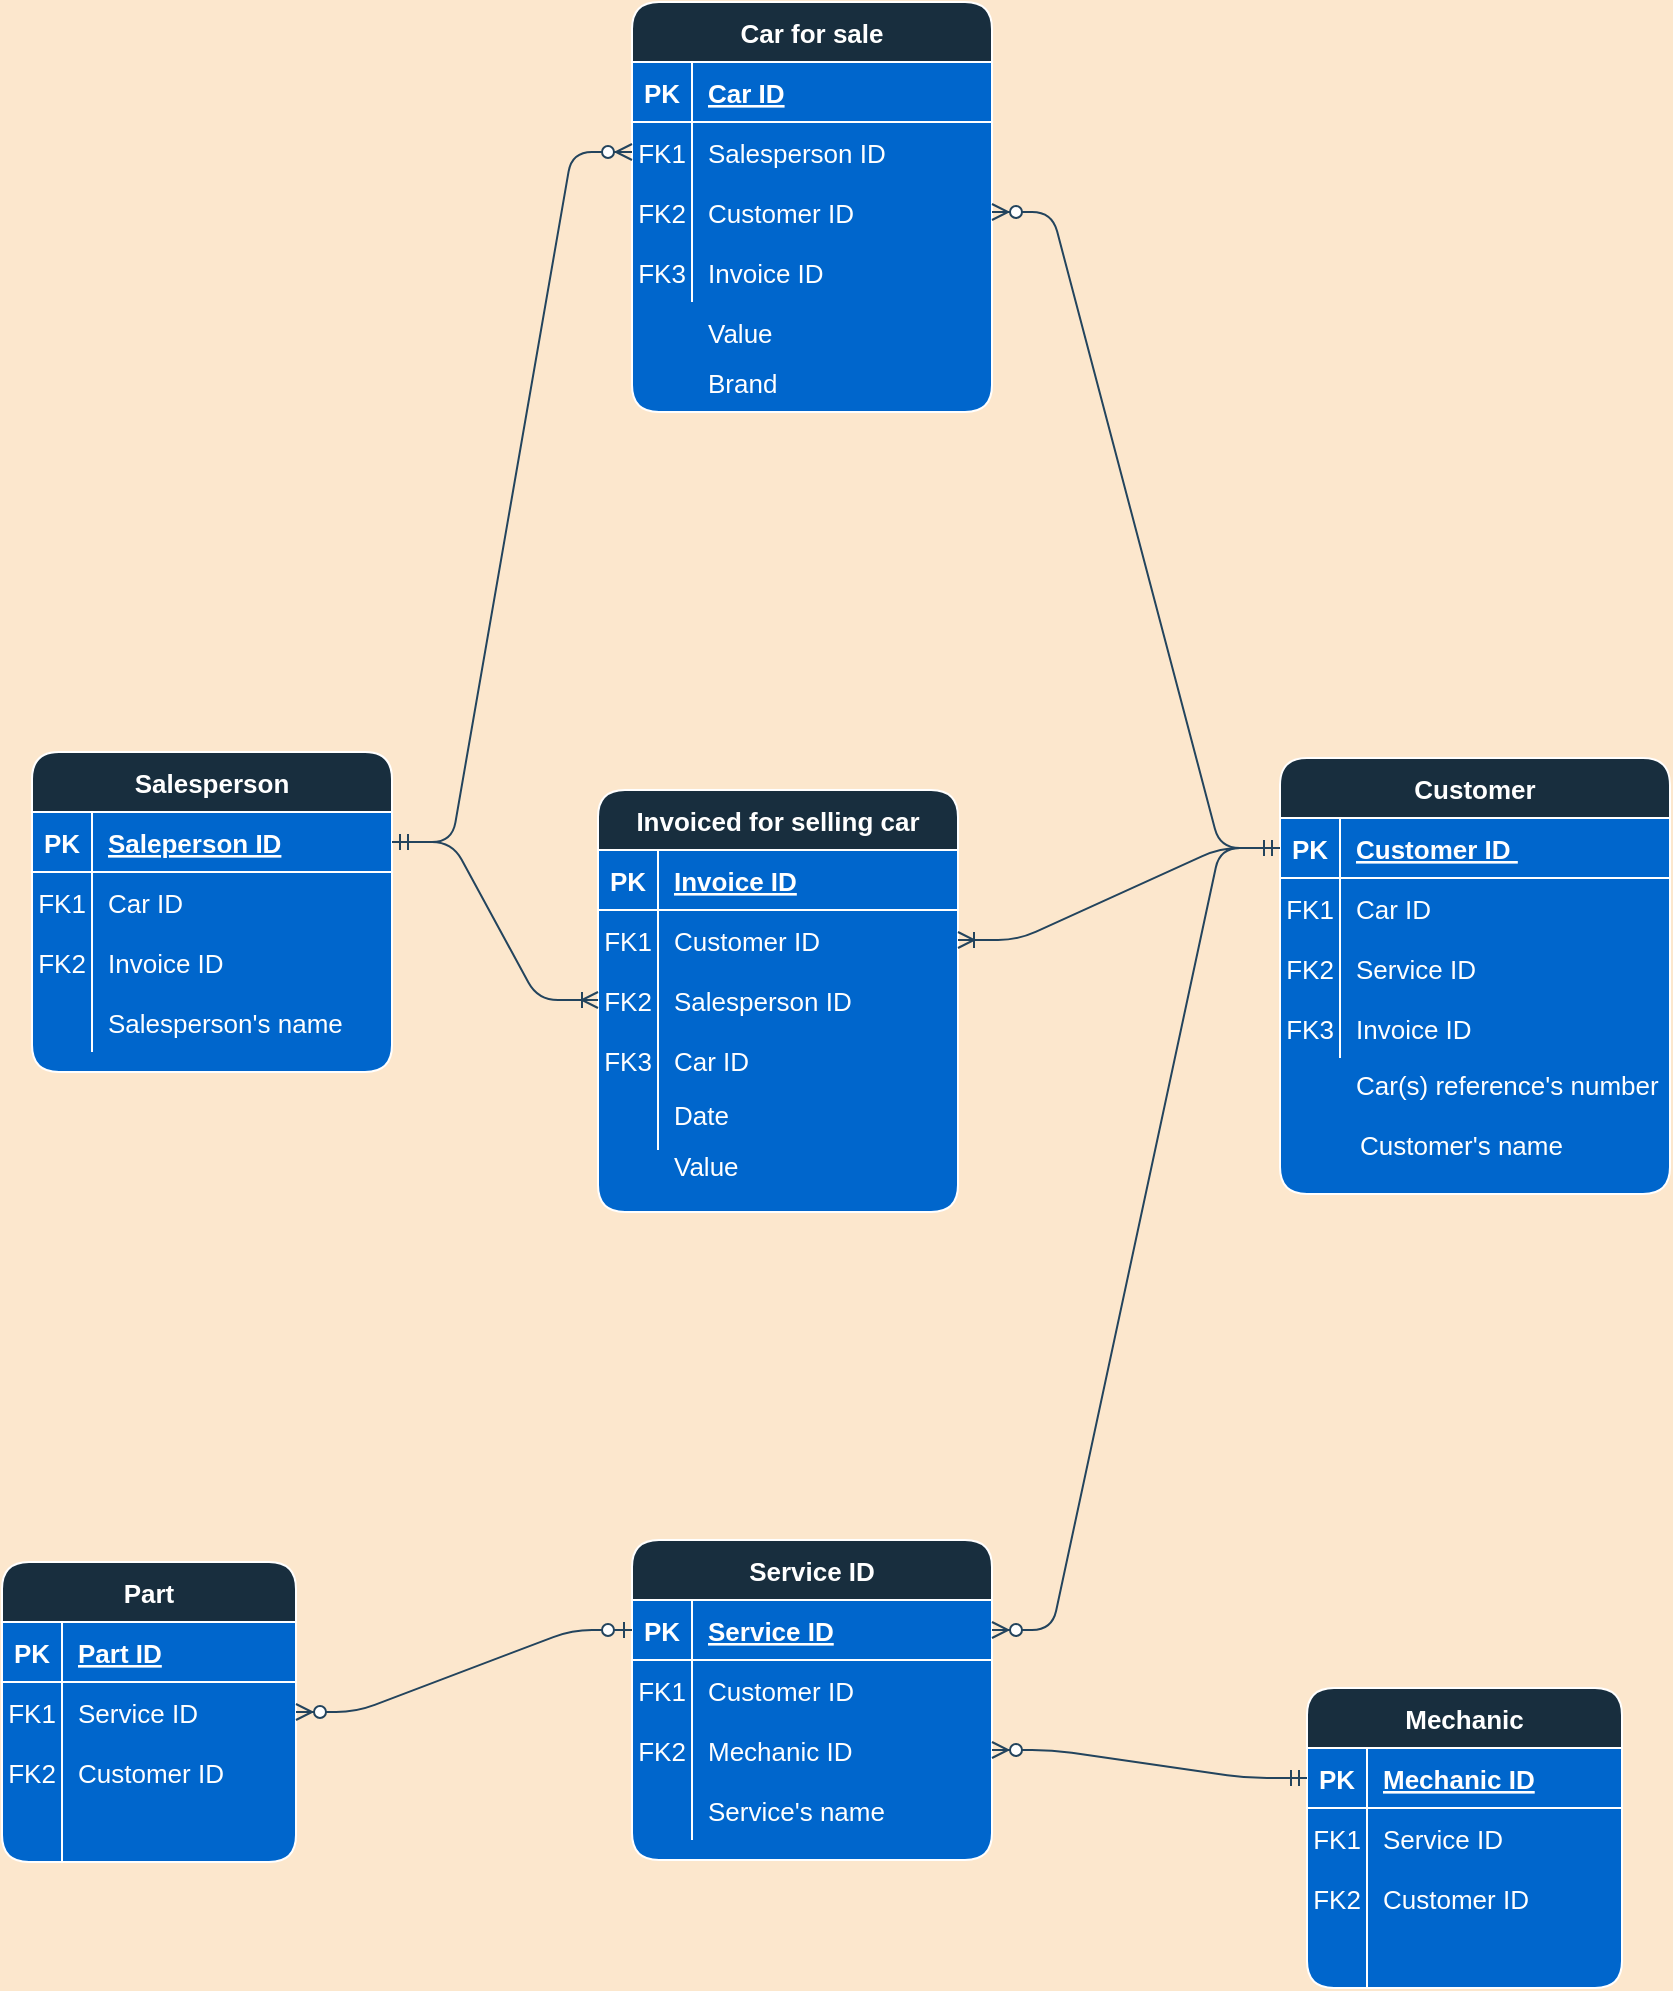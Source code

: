 <mxfile version="14.6.6" type="device"><diagram id="CekpWcot58THP08m-kE-" name="Page-1"><mxGraphModel dx="158" dy="1771" grid="0" gridSize="5" guides="1" tooltips="1" connect="1" arrows="1" fold="1" page="0" pageScale="1" pageWidth="827" pageHeight="1169" background="#FCE7CD" math="0" shadow="0"><root><mxCell id="0"/><mxCell id="1" parent="0"/><mxCell id="aqiyoFAsDoG5rErbGTqA-92" value="Salesperson" style="shape=table;startSize=30;container=1;collapsible=1;childLayout=tableLayout;fixedRows=1;rowLines=0;fontStyle=1;align=center;resizeLast=1;strokeColor=#FFFFFF;swimlaneFillColor=#0066CC;fillColor=#182E3E;fontColor=#FFFFFF;rounded=1;fontSize=13;" parent="1" vertex="1"><mxGeometry x="1102" y="-761" width="180" height="160" as="geometry"><mxRectangle x="1102" y="-761" width="104" height="30" as="alternateBounds"/></mxGeometry></mxCell><mxCell id="aqiyoFAsDoG5rErbGTqA-93" value="" style="shape=partialRectangle;collapsible=0;dropTarget=0;pointerEvents=0;fillColor=none;top=0;left=0;bottom=1;right=0;points=[[0,0.5],[1,0.5]];portConstraint=eastwest;strokeColor=#FFFFFF;fontColor=#FFFFFF;rounded=1;fontSize=13;" parent="aqiyoFAsDoG5rErbGTqA-92" vertex="1"><mxGeometry y="30" width="180" height="30" as="geometry"/></mxCell><mxCell id="aqiyoFAsDoG5rErbGTqA-94" value="PK" style="shape=partialRectangle;connectable=0;fillColor=none;top=0;left=0;bottom=0;right=0;fontStyle=1;overflow=hidden;strokeColor=#FFFFFF;fontColor=#FFFFFF;rounded=1;fontSize=13;" parent="aqiyoFAsDoG5rErbGTqA-93" vertex="1"><mxGeometry width="30" height="30" as="geometry"/></mxCell><mxCell id="aqiyoFAsDoG5rErbGTqA-95" value="Saleperson ID" style="shape=partialRectangle;connectable=0;fillColor=none;top=0;left=0;bottom=0;right=0;align=left;spacingLeft=6;fontStyle=5;overflow=hidden;strokeColor=#FFFFFF;fontColor=#FFFFFF;rounded=1;fontSize=13;" parent="aqiyoFAsDoG5rErbGTqA-93" vertex="1"><mxGeometry x="30" width="150" height="30" as="geometry"/></mxCell><mxCell id="aqiyoFAsDoG5rErbGTqA-96" value="" style="shape=partialRectangle;collapsible=0;dropTarget=0;pointerEvents=0;fillColor=none;top=0;left=0;bottom=0;right=0;points=[[0,0.5],[1,0.5]];portConstraint=eastwest;strokeColor=#FFFFFF;fontColor=#FFFFFF;rounded=1;fontSize=13;" parent="aqiyoFAsDoG5rErbGTqA-92" vertex="1"><mxGeometry y="60" width="180" height="30" as="geometry"/></mxCell><mxCell id="aqiyoFAsDoG5rErbGTqA-97" value="FK1" style="shape=partialRectangle;connectable=0;fillColor=none;top=0;left=0;bottom=0;right=0;editable=1;overflow=hidden;strokeColor=#FFFFFF;fontColor=#FFFFFF;rounded=1;fontSize=13;" parent="aqiyoFAsDoG5rErbGTqA-96" vertex="1"><mxGeometry width="30" height="30" as="geometry"/></mxCell><mxCell id="aqiyoFAsDoG5rErbGTqA-98" value="Car ID" style="shape=partialRectangle;connectable=0;fillColor=none;top=0;left=0;bottom=0;right=0;align=left;spacingLeft=6;overflow=hidden;strokeColor=#FFFFFF;fontColor=#FFFFFF;rounded=1;fontSize=13;" parent="aqiyoFAsDoG5rErbGTqA-96" vertex="1"><mxGeometry x="30" width="150" height="30" as="geometry"/></mxCell><mxCell id="aqiyoFAsDoG5rErbGTqA-99" value="" style="shape=partialRectangle;collapsible=0;dropTarget=0;pointerEvents=0;fillColor=none;top=0;left=0;bottom=0;right=0;points=[[0,0.5],[1,0.5]];portConstraint=eastwest;strokeColor=#FFFFFF;fontColor=#FFFFFF;rounded=1;fontSize=13;" parent="aqiyoFAsDoG5rErbGTqA-92" vertex="1"><mxGeometry y="90" width="180" height="30" as="geometry"/></mxCell><mxCell id="aqiyoFAsDoG5rErbGTqA-100" value="FK2" style="shape=partialRectangle;connectable=0;fillColor=none;top=0;left=0;bottom=0;right=0;editable=1;overflow=hidden;strokeColor=#FFFFFF;fontColor=#FFFFFF;rounded=1;fontSize=13;" parent="aqiyoFAsDoG5rErbGTqA-99" vertex="1"><mxGeometry width="30" height="30" as="geometry"/></mxCell><mxCell id="aqiyoFAsDoG5rErbGTqA-101" value="Invoice ID" style="shape=partialRectangle;connectable=0;fillColor=none;top=0;left=0;bottom=0;right=0;align=left;spacingLeft=6;overflow=hidden;strokeColor=#FFFFFF;fontColor=#FFFFFF;rounded=1;fontSize=13;" parent="aqiyoFAsDoG5rErbGTqA-99" vertex="1"><mxGeometry x="30" width="150" height="30" as="geometry"/></mxCell><mxCell id="aqiyoFAsDoG5rErbGTqA-102" value="" style="shape=partialRectangle;collapsible=0;dropTarget=0;pointerEvents=0;fillColor=none;top=0;left=0;bottom=0;right=0;points=[[0,0.5],[1,0.5]];portConstraint=eastwest;strokeColor=#FFFFFF;fontColor=#FFFFFF;rounded=1;fontSize=13;" parent="aqiyoFAsDoG5rErbGTqA-92" vertex="1"><mxGeometry y="120" width="180" height="30" as="geometry"/></mxCell><mxCell id="aqiyoFAsDoG5rErbGTqA-103" value="" style="shape=partialRectangle;connectable=0;fillColor=none;top=0;left=0;bottom=0;right=0;editable=1;overflow=hidden;strokeColor=#FFFFFF;fontColor=#FFFFFF;rounded=1;fontSize=13;" parent="aqiyoFAsDoG5rErbGTqA-102" vertex="1"><mxGeometry width="30" height="30" as="geometry"/></mxCell><mxCell id="aqiyoFAsDoG5rErbGTqA-104" value="Salesperson's name" style="shape=partialRectangle;connectable=0;fillColor=none;top=0;left=0;bottom=0;right=0;align=left;spacingLeft=6;overflow=hidden;strokeColor=#FFFFFF;fontColor=#FFFFFF;rounded=1;fontSize=13;" parent="aqiyoFAsDoG5rErbGTqA-102" vertex="1"><mxGeometry x="30" width="150" height="30" as="geometry"/></mxCell><mxCell id="aqiyoFAsDoG5rErbGTqA-105" value="Customer" style="shape=table;startSize=30;container=1;collapsible=1;childLayout=tableLayout;fixedRows=1;rowLines=0;fontStyle=1;align=center;resizeLast=1;fillColor=#182E3E;strokeColor=#FFFFFF;fontColor=#FFFFFF;swimlaneFillColor=#0066CC;rounded=1;fontSize=13;" parent="1" vertex="1"><mxGeometry x="1726" y="-758" width="195" height="218" as="geometry"><mxRectangle x="1726" y="-758" width="88" height="30" as="alternateBounds"/></mxGeometry></mxCell><mxCell id="aqiyoFAsDoG5rErbGTqA-106" value="" style="shape=partialRectangle;collapsible=0;dropTarget=0;pointerEvents=0;fillColor=none;top=0;left=0;bottom=1;right=0;points=[[0,0.5],[1,0.5]];portConstraint=eastwest;strokeColor=#FFFFFF;fontColor=#FFFFFF;rounded=1;fontSize=13;" parent="aqiyoFAsDoG5rErbGTqA-105" vertex="1"><mxGeometry y="30" width="195" height="30" as="geometry"/></mxCell><mxCell id="aqiyoFAsDoG5rErbGTqA-107" value="PK" style="shape=partialRectangle;connectable=0;fillColor=none;top=0;left=0;bottom=0;right=0;fontStyle=1;overflow=hidden;strokeColor=#FFFFFF;fontColor=#FFFFFF;rounded=1;fontSize=13;" parent="aqiyoFAsDoG5rErbGTqA-106" vertex="1"><mxGeometry width="30" height="30" as="geometry"/></mxCell><mxCell id="aqiyoFAsDoG5rErbGTqA-108" value="Customer ID " style="shape=partialRectangle;connectable=0;fillColor=none;top=0;left=0;bottom=0;right=0;align=left;spacingLeft=6;fontStyle=5;overflow=hidden;strokeColor=#FFFFFF;fontColor=#FFFFFF;rounded=1;fontSize=13;" parent="aqiyoFAsDoG5rErbGTqA-106" vertex="1"><mxGeometry x="30" width="165" height="30" as="geometry"/></mxCell><mxCell id="aqiyoFAsDoG5rErbGTqA-109" value="" style="shape=partialRectangle;collapsible=0;dropTarget=0;pointerEvents=0;fillColor=none;top=0;left=0;bottom=0;right=0;points=[[0,0.5],[1,0.5]];portConstraint=eastwest;strokeColor=#FFFFFF;fontColor=#FFFFFF;rounded=1;fontSize=13;" parent="aqiyoFAsDoG5rErbGTqA-105" vertex="1"><mxGeometry y="60" width="195" height="30" as="geometry"/></mxCell><mxCell id="aqiyoFAsDoG5rErbGTqA-110" value="FK1" style="shape=partialRectangle;connectable=0;fillColor=none;top=0;left=0;bottom=0;right=0;editable=1;overflow=hidden;strokeColor=#FFFFFF;fontColor=#FFFFFF;rounded=1;fontSize=13;" parent="aqiyoFAsDoG5rErbGTqA-109" vertex="1"><mxGeometry width="30" height="30" as="geometry"/></mxCell><mxCell id="aqiyoFAsDoG5rErbGTqA-111" value="Car ID" style="shape=partialRectangle;connectable=0;fillColor=none;top=0;left=0;bottom=0;right=0;align=left;spacingLeft=6;overflow=hidden;strokeColor=#FFFFFF;fontColor=#FFFFFF;rounded=1;fontSize=13;" parent="aqiyoFAsDoG5rErbGTqA-109" vertex="1"><mxGeometry x="30" width="165" height="30" as="geometry"/></mxCell><mxCell id="aqiyoFAsDoG5rErbGTqA-112" value="" style="shape=partialRectangle;collapsible=0;dropTarget=0;pointerEvents=0;fillColor=none;top=0;left=0;bottom=0;right=0;points=[[0,0.5],[1,0.5]];portConstraint=eastwest;strokeColor=#FFFFFF;fontColor=#FFFFFF;rounded=1;fontSize=13;" parent="aqiyoFAsDoG5rErbGTqA-105" vertex="1"><mxGeometry y="90" width="195" height="30" as="geometry"/></mxCell><mxCell id="aqiyoFAsDoG5rErbGTqA-113" value="FK2" style="shape=partialRectangle;connectable=0;fillColor=none;top=0;left=0;bottom=0;right=0;editable=1;overflow=hidden;strokeColor=#FFFFFF;fontColor=#FFFFFF;rounded=1;fontSize=13;" parent="aqiyoFAsDoG5rErbGTqA-112" vertex="1"><mxGeometry width="30" height="30" as="geometry"/></mxCell><mxCell id="aqiyoFAsDoG5rErbGTqA-114" value="Service ID" style="shape=partialRectangle;connectable=0;fillColor=none;top=0;left=0;bottom=0;right=0;align=left;spacingLeft=6;overflow=hidden;strokeColor=#FFFFFF;fontColor=#FFFFFF;rounded=1;fontSize=13;" parent="aqiyoFAsDoG5rErbGTqA-112" vertex="1"><mxGeometry x="30" width="165" height="30" as="geometry"/></mxCell><mxCell id="aqiyoFAsDoG5rErbGTqA-115" value="" style="shape=partialRectangle;collapsible=0;dropTarget=0;pointerEvents=0;fillColor=none;top=0;left=0;bottom=0;right=0;points=[[0,0.5],[1,0.5]];portConstraint=eastwest;strokeColor=#FFFFFF;fontColor=#FFFFFF;rounded=1;fontSize=13;" parent="aqiyoFAsDoG5rErbGTqA-105" vertex="1"><mxGeometry y="120" width="195" height="30" as="geometry"/></mxCell><mxCell id="aqiyoFAsDoG5rErbGTqA-116" value="FK3" style="shape=partialRectangle;connectable=0;fillColor=none;top=0;left=0;bottom=0;right=0;editable=1;overflow=hidden;strokeColor=#FFFFFF;fontColor=#FFFFFF;rounded=1;fontSize=13;" parent="aqiyoFAsDoG5rErbGTqA-115" vertex="1"><mxGeometry width="30" height="30" as="geometry"/></mxCell><mxCell id="aqiyoFAsDoG5rErbGTqA-117" value="Invoice ID" style="shape=partialRectangle;connectable=0;fillColor=none;top=0;left=0;bottom=0;right=0;align=left;spacingLeft=6;overflow=hidden;strokeColor=#FFFFFF;fontColor=#FFFFFF;rounded=1;fontSize=13;" parent="aqiyoFAsDoG5rErbGTqA-115" vertex="1"><mxGeometry x="30" width="165" height="30" as="geometry"/></mxCell><mxCell id="aqiyoFAsDoG5rErbGTqA-118" value="Car for sale" style="shape=table;startSize=30;container=1;collapsible=1;childLayout=tableLayout;fixedRows=1;rowLines=0;fontStyle=1;align=center;resizeLast=1;shadow=0;fillColor=#182E3E;strokeColor=#FFFFFF;swimlaneFillColor=#0066CC;rounded=1;fontSize=13;fontColor=#FFFFFF;" parent="1" vertex="1"><mxGeometry x="1402" y="-1136" width="180" height="205" as="geometry"><mxRectangle x="1402" y="-1136" width="99" height="30" as="alternateBounds"/></mxGeometry></mxCell><mxCell id="aqiyoFAsDoG5rErbGTqA-119" value="" style="shape=partialRectangle;collapsible=0;dropTarget=0;pointerEvents=0;fillColor=none;top=0;left=0;bottom=1;right=0;points=[[0,0.5],[1,0.5]];portConstraint=eastwest;strokeColor=#FFFFFF;fontColor=#FFFFFF;rounded=1;fontSize=13;" parent="aqiyoFAsDoG5rErbGTqA-118" vertex="1"><mxGeometry y="30" width="180" height="30" as="geometry"/></mxCell><mxCell id="aqiyoFAsDoG5rErbGTqA-120" value="PK" style="shape=partialRectangle;connectable=0;fillColor=none;top=0;left=0;bottom=0;right=0;fontStyle=1;overflow=hidden;strokeColor=#FFFFFF;fontColor=#FFFFFF;rounded=1;fontSize=13;" parent="aqiyoFAsDoG5rErbGTqA-119" vertex="1"><mxGeometry width="30" height="30" as="geometry"/></mxCell><mxCell id="aqiyoFAsDoG5rErbGTqA-121" value="Car ID" style="shape=partialRectangle;connectable=0;fillColor=none;top=0;left=0;bottom=0;right=0;align=left;spacingLeft=6;fontStyle=5;overflow=hidden;strokeColor=#FFFFFF;fontColor=#FFFFFF;rounded=1;fontSize=13;" parent="aqiyoFAsDoG5rErbGTqA-119" vertex="1"><mxGeometry x="30" width="150" height="30" as="geometry"/></mxCell><mxCell id="aqiyoFAsDoG5rErbGTqA-122" value="" style="shape=partialRectangle;collapsible=0;dropTarget=0;pointerEvents=0;fillColor=none;top=0;left=0;bottom=0;right=0;points=[[0,0.5],[1,0.5]];portConstraint=eastwest;strokeColor=#FFFFFF;fontColor=#FFFFFF;rounded=1;fontSize=13;" parent="aqiyoFAsDoG5rErbGTqA-118" vertex="1"><mxGeometry y="60" width="180" height="30" as="geometry"/></mxCell><mxCell id="aqiyoFAsDoG5rErbGTqA-123" value="FK1" style="shape=partialRectangle;connectable=0;fillColor=none;top=0;left=0;bottom=0;right=0;editable=1;overflow=hidden;strokeColor=#FFFFFF;fontColor=#FFFFFF;rounded=1;fontSize=13;" parent="aqiyoFAsDoG5rErbGTqA-122" vertex="1"><mxGeometry width="30" height="30" as="geometry"/></mxCell><mxCell id="aqiyoFAsDoG5rErbGTqA-124" value="Salesperson ID" style="shape=partialRectangle;connectable=0;fillColor=none;top=0;left=0;bottom=0;right=0;align=left;spacingLeft=6;overflow=hidden;strokeColor=#FFFFFF;fontColor=#FFFFFF;rounded=1;fontSize=13;" parent="aqiyoFAsDoG5rErbGTqA-122" vertex="1"><mxGeometry x="30" width="150" height="30" as="geometry"/></mxCell><mxCell id="aqiyoFAsDoG5rErbGTqA-125" value="" style="shape=partialRectangle;collapsible=0;dropTarget=0;pointerEvents=0;fillColor=none;top=0;left=0;bottom=0;right=0;points=[[0,0.5],[1,0.5]];portConstraint=eastwest;strokeColor=#FFFFFF;fontColor=#FFFFFF;rounded=1;fontSize=13;" parent="aqiyoFAsDoG5rErbGTqA-118" vertex="1"><mxGeometry y="90" width="180" height="30" as="geometry"/></mxCell><mxCell id="aqiyoFAsDoG5rErbGTqA-126" value="FK2" style="shape=partialRectangle;connectable=0;fillColor=none;top=0;left=0;bottom=0;right=0;editable=1;overflow=hidden;strokeColor=#FFFFFF;fontColor=#FFFFFF;rounded=1;fontSize=13;" parent="aqiyoFAsDoG5rErbGTqA-125" vertex="1"><mxGeometry width="30" height="30" as="geometry"/></mxCell><mxCell id="aqiyoFAsDoG5rErbGTqA-127" value="Customer ID" style="shape=partialRectangle;connectable=0;fillColor=none;top=0;left=0;bottom=0;right=0;align=left;spacingLeft=6;overflow=hidden;strokeColor=#FFFFFF;fontColor=#FFFFFF;rounded=1;fontSize=13;" parent="aqiyoFAsDoG5rErbGTqA-125" vertex="1"><mxGeometry x="30" width="150" height="30" as="geometry"/></mxCell><mxCell id="aqiyoFAsDoG5rErbGTqA-128" value="" style="shape=partialRectangle;collapsible=0;dropTarget=0;pointerEvents=0;fillColor=none;top=0;left=0;bottom=0;right=0;points=[[0,0.5],[1,0.5]];portConstraint=eastwest;strokeColor=#FFFFFF;fontColor=#FFFFFF;rounded=1;fontSize=13;" parent="aqiyoFAsDoG5rErbGTqA-118" vertex="1"><mxGeometry y="120" width="180" height="30" as="geometry"/></mxCell><mxCell id="aqiyoFAsDoG5rErbGTqA-129" value="FK3" style="shape=partialRectangle;connectable=0;fillColor=none;top=0;left=0;bottom=0;right=0;editable=1;overflow=hidden;strokeColor=#FFFFFF;fontColor=#FFFFFF;rounded=1;fontSize=13;" parent="aqiyoFAsDoG5rErbGTqA-128" vertex="1"><mxGeometry width="30" height="30" as="geometry"/></mxCell><mxCell id="aqiyoFAsDoG5rErbGTqA-130" value="Invoice ID" style="shape=partialRectangle;connectable=0;fillColor=none;top=0;left=0;bottom=0;right=0;align=left;spacingLeft=6;overflow=hidden;strokeColor=#FFFFFF;fontColor=#FFFFFF;rounded=1;fontSize=13;" parent="aqiyoFAsDoG5rErbGTqA-128" vertex="1"><mxGeometry x="30" width="150" height="30" as="geometry"/></mxCell><mxCell id="aqiyoFAsDoG5rErbGTqA-133" value="Invoiced for selling car" style="shape=table;startSize=30;container=1;collapsible=1;childLayout=tableLayout;fixedRows=1;rowLines=0;fontStyle=1;align=center;resizeLast=1;shadow=0;fillColor=#182E3E;strokeColor=#FFFFFF;fontColor=#FFFFFF;swimlaneFillColor=#0066CC;rounded=1;fontSize=13;" parent="1" vertex="1"><mxGeometry x="1385" y="-742" width="180" height="211" as="geometry"><mxRectangle x="1385" y="-742" width="80" height="30" as="alternateBounds"/></mxGeometry></mxCell><mxCell id="aqiyoFAsDoG5rErbGTqA-134" value="" style="shape=partialRectangle;collapsible=0;dropTarget=0;pointerEvents=0;fillColor=none;top=0;left=0;bottom=1;right=0;points=[[0,0.5],[1,0.5]];portConstraint=eastwest;strokeColor=#FFFFFF;fontColor=#FFFFFF;rounded=1;fontSize=13;" parent="aqiyoFAsDoG5rErbGTqA-133" vertex="1"><mxGeometry y="30" width="180" height="30" as="geometry"/></mxCell><mxCell id="aqiyoFAsDoG5rErbGTqA-135" value="PK" style="shape=partialRectangle;connectable=0;fillColor=none;top=0;left=0;bottom=0;right=0;fontStyle=1;overflow=hidden;strokeColor=#FFFFFF;fontColor=#FFFFFF;rounded=1;fontSize=13;" parent="aqiyoFAsDoG5rErbGTqA-134" vertex="1"><mxGeometry width="30" height="30" as="geometry"/></mxCell><mxCell id="aqiyoFAsDoG5rErbGTqA-136" value="Invoice ID" style="shape=partialRectangle;connectable=0;fillColor=none;top=0;left=0;bottom=0;right=0;align=left;spacingLeft=6;fontStyle=5;overflow=hidden;strokeColor=#FFFFFF;fontColor=#FFFFFF;rounded=1;fontSize=13;" parent="aqiyoFAsDoG5rErbGTqA-134" vertex="1"><mxGeometry x="30" width="150" height="30" as="geometry"/></mxCell><mxCell id="aqiyoFAsDoG5rErbGTqA-137" value="" style="shape=partialRectangle;collapsible=0;dropTarget=0;pointerEvents=0;fillColor=none;top=0;left=0;bottom=0;right=0;points=[[0,0.5],[1,0.5]];portConstraint=eastwest;strokeColor=#FFFFFF;fontColor=#FFFFFF;rounded=1;fontSize=13;" parent="aqiyoFAsDoG5rErbGTqA-133" vertex="1"><mxGeometry y="60" width="180" height="30" as="geometry"/></mxCell><mxCell id="aqiyoFAsDoG5rErbGTqA-138" value="FK1" style="shape=partialRectangle;connectable=0;fillColor=none;top=0;left=0;bottom=0;right=0;editable=1;overflow=hidden;strokeColor=#FFFFFF;fontColor=#FFFFFF;rounded=1;fontSize=13;" parent="aqiyoFAsDoG5rErbGTqA-137" vertex="1"><mxGeometry width="30" height="30" as="geometry"/></mxCell><mxCell id="aqiyoFAsDoG5rErbGTqA-139" value="Customer ID" style="shape=partialRectangle;connectable=0;fillColor=none;top=0;left=0;bottom=0;right=0;align=left;spacingLeft=6;overflow=hidden;strokeColor=#FFFFFF;fontColor=#FFFFFF;rounded=1;fontSize=13;" parent="aqiyoFAsDoG5rErbGTqA-137" vertex="1"><mxGeometry x="30" width="150" height="30" as="geometry"/></mxCell><mxCell id="aqiyoFAsDoG5rErbGTqA-140" value="" style="shape=partialRectangle;collapsible=0;dropTarget=0;pointerEvents=0;fillColor=none;top=0;left=0;bottom=0;right=0;points=[[0,0.5],[1,0.5]];portConstraint=eastwest;strokeColor=#FFFFFF;fontColor=#FFFFFF;rounded=1;fontSize=13;" parent="aqiyoFAsDoG5rErbGTqA-133" vertex="1"><mxGeometry y="90" width="180" height="30" as="geometry"/></mxCell><mxCell id="aqiyoFAsDoG5rErbGTqA-141" value="FK2" style="shape=partialRectangle;connectable=0;fillColor=none;top=0;left=0;bottom=0;right=0;editable=1;overflow=hidden;strokeColor=#FFFFFF;fontColor=#FFFFFF;rounded=1;fontSize=13;" parent="aqiyoFAsDoG5rErbGTqA-140" vertex="1"><mxGeometry width="30" height="30" as="geometry"/></mxCell><mxCell id="aqiyoFAsDoG5rErbGTqA-142" value="Salesperson ID" style="shape=partialRectangle;connectable=0;fillColor=none;top=0;left=0;bottom=0;right=0;align=left;spacingLeft=6;overflow=hidden;strokeColor=#FFFFFF;fontColor=#FFFFFF;rounded=1;fontSize=13;" parent="aqiyoFAsDoG5rErbGTqA-140" vertex="1"><mxGeometry x="30" width="150" height="30" as="geometry"/></mxCell><mxCell id="aqiyoFAsDoG5rErbGTqA-143" value="" style="shape=partialRectangle;collapsible=0;dropTarget=0;pointerEvents=0;fillColor=none;top=0;left=0;bottom=0;right=0;points=[[0,0.5],[1,0.5]];portConstraint=eastwest;strokeColor=#FFFFFF;fontColor=#FFFFFF;rounded=1;fontSize=13;" parent="aqiyoFAsDoG5rErbGTqA-133" vertex="1"><mxGeometry y="120" width="180" height="30" as="geometry"/></mxCell><mxCell id="aqiyoFAsDoG5rErbGTqA-144" value="FK3" style="shape=partialRectangle;connectable=0;fillColor=none;top=0;left=0;bottom=0;right=0;editable=1;overflow=hidden;strokeColor=#FFFFFF;fontColor=#FFFFFF;rounded=1;fontSize=13;" parent="aqiyoFAsDoG5rErbGTqA-143" vertex="1"><mxGeometry width="30" height="30" as="geometry"/></mxCell><mxCell id="aqiyoFAsDoG5rErbGTqA-145" value="Car ID" style="shape=partialRectangle;connectable=0;fillColor=none;top=0;left=0;bottom=0;right=0;align=left;spacingLeft=6;overflow=hidden;strokeColor=#FFFFFF;fontColor=#FFFFFF;rounded=1;fontSize=13;" parent="aqiyoFAsDoG5rErbGTqA-143" vertex="1"><mxGeometry x="30" width="150" height="30" as="geometry"/></mxCell><mxCell id="aqiyoFAsDoG5rErbGTqA-146" value="" style="shape=partialRectangle;collapsible=0;dropTarget=0;pointerEvents=0;fillColor=none;top=0;left=0;bottom=0;right=0;points=[[0,0.5],[1,0.5]];portConstraint=eastwest;shadow=0;strokeColor=#FFFFFF;fontColor=#FFFFFF;rounded=1;fontSize=13;" parent="aqiyoFAsDoG5rErbGTqA-133" vertex="1"><mxGeometry y="150" width="180" height="30" as="geometry"/></mxCell><mxCell id="aqiyoFAsDoG5rErbGTqA-147" value="" style="shape=partialRectangle;connectable=0;fillColor=none;top=0;left=0;bottom=0;right=0;editable=1;overflow=hidden;strokeColor=#FFFFFF;fontColor=#FFFFFF;rounded=1;fontSize=13;" parent="aqiyoFAsDoG5rErbGTqA-146" vertex="1"><mxGeometry width="30" height="30" as="geometry"/></mxCell><mxCell id="aqiyoFAsDoG5rErbGTqA-148" value="" style="shape=partialRectangle;connectable=0;fillColor=none;top=0;left=0;bottom=0;right=0;align=left;spacingLeft=6;overflow=hidden;strokeColor=#FFFFFF;fontColor=#FFFFFF;rounded=1;fontSize=13;" parent="aqiyoFAsDoG5rErbGTqA-146" vertex="1"><mxGeometry x="30" width="150" height="30" as="geometry"/></mxCell><mxCell id="aqiyoFAsDoG5rErbGTqA-167" value="Service ID" style="shape=table;startSize=30;container=1;collapsible=1;childLayout=tableLayout;fixedRows=1;rowLines=0;fontStyle=1;align=center;resizeLast=1;shadow=0;fillColor=#182E3E;strokeColor=#FFFFFF;fontColor=#FFFFFF;swimlaneFillColor=#0066CC;rounded=1;fontSize=13;" parent="1" vertex="1"><mxGeometry x="1402" y="-367" width="180" height="160" as="geometry"><mxRectangle x="1402" y="-367" width="90" height="30" as="alternateBounds"/></mxGeometry></mxCell><mxCell id="aqiyoFAsDoG5rErbGTqA-168" value="" style="shape=partialRectangle;collapsible=0;dropTarget=0;pointerEvents=0;fillColor=none;top=0;left=0;bottom=1;right=0;points=[[0,0.5],[1,0.5]];portConstraint=eastwest;strokeColor=#FFFFFF;fontColor=#FFFFFF;rounded=1;fontSize=13;" parent="aqiyoFAsDoG5rErbGTqA-167" vertex="1"><mxGeometry y="30" width="180" height="30" as="geometry"/></mxCell><mxCell id="aqiyoFAsDoG5rErbGTqA-169" value="PK" style="shape=partialRectangle;connectable=0;fillColor=none;top=0;left=0;bottom=0;right=0;fontStyle=1;overflow=hidden;strokeColor=#FFFFFF;fontColor=#FFFFFF;rounded=1;fontSize=13;" parent="aqiyoFAsDoG5rErbGTqA-168" vertex="1"><mxGeometry width="30" height="30" as="geometry"/></mxCell><mxCell id="aqiyoFAsDoG5rErbGTqA-170" value="Service ID" style="shape=partialRectangle;connectable=0;fillColor=none;top=0;left=0;bottom=0;right=0;align=left;spacingLeft=6;fontStyle=5;overflow=hidden;strokeColor=#FFFFFF;fontColor=#FFFFFF;rounded=1;fontSize=13;" parent="aqiyoFAsDoG5rErbGTqA-168" vertex="1"><mxGeometry x="30" width="150" height="30" as="geometry"/></mxCell><mxCell id="aqiyoFAsDoG5rErbGTqA-171" value="" style="shape=partialRectangle;collapsible=0;dropTarget=0;pointerEvents=0;fillColor=none;top=0;left=0;bottom=0;right=0;points=[[0,0.5],[1,0.5]];portConstraint=eastwest;strokeColor=#FFFFFF;fontColor=#FFFFFF;rounded=1;fontSize=13;" parent="aqiyoFAsDoG5rErbGTqA-167" vertex="1"><mxGeometry y="60" width="180" height="30" as="geometry"/></mxCell><mxCell id="aqiyoFAsDoG5rErbGTqA-172" value="FK1" style="shape=partialRectangle;connectable=0;fillColor=none;top=0;left=0;bottom=0;right=0;editable=1;overflow=hidden;strokeColor=#FFFFFF;fontColor=#FFFFFF;rounded=1;fontSize=13;" parent="aqiyoFAsDoG5rErbGTqA-171" vertex="1"><mxGeometry width="30" height="30" as="geometry"/></mxCell><mxCell id="aqiyoFAsDoG5rErbGTqA-173" value="Customer ID" style="shape=partialRectangle;connectable=0;fillColor=none;top=0;left=0;bottom=0;right=0;align=left;spacingLeft=6;overflow=hidden;strokeColor=#FFFFFF;fontColor=#FFFFFF;rounded=1;fontSize=13;" parent="aqiyoFAsDoG5rErbGTqA-171" vertex="1"><mxGeometry x="30" width="150" height="30" as="geometry"/></mxCell><mxCell id="aqiyoFAsDoG5rErbGTqA-174" value="" style="shape=partialRectangle;collapsible=0;dropTarget=0;pointerEvents=0;fillColor=none;top=0;left=0;bottom=0;right=0;points=[[0,0.5],[1,0.5]];portConstraint=eastwest;strokeColor=#FFFFFF;fontColor=#FFFFFF;rounded=1;fontSize=13;" parent="aqiyoFAsDoG5rErbGTqA-167" vertex="1"><mxGeometry y="90" width="180" height="30" as="geometry"/></mxCell><mxCell id="aqiyoFAsDoG5rErbGTqA-175" value="FK2" style="shape=partialRectangle;connectable=0;fillColor=none;top=0;left=0;bottom=0;right=0;editable=1;overflow=hidden;strokeColor=#FFFFFF;fontColor=#FFFFFF;rounded=1;fontSize=13;" parent="aqiyoFAsDoG5rErbGTqA-174" vertex="1"><mxGeometry width="30" height="30" as="geometry"/></mxCell><mxCell id="aqiyoFAsDoG5rErbGTqA-176" value="Mechanic ID" style="shape=partialRectangle;connectable=0;fillColor=none;top=0;left=0;bottom=0;right=0;align=left;spacingLeft=6;overflow=hidden;strokeColor=#FFFFFF;fontColor=#FFFFFF;rounded=1;fontSize=13;" parent="aqiyoFAsDoG5rErbGTqA-174" vertex="1"><mxGeometry x="30" width="150" height="30" as="geometry"/></mxCell><mxCell id="aqiyoFAsDoG5rErbGTqA-177" value="" style="shape=partialRectangle;collapsible=0;dropTarget=0;pointerEvents=0;fillColor=none;top=0;left=0;bottom=0;right=0;points=[[0,0.5],[1,0.5]];portConstraint=eastwest;strokeColor=#FFFFFF;fontColor=#FFFFFF;rounded=1;fontSize=13;" parent="aqiyoFAsDoG5rErbGTqA-167" vertex="1"><mxGeometry y="120" width="180" height="30" as="geometry"/></mxCell><mxCell id="aqiyoFAsDoG5rErbGTqA-178" value="" style="shape=partialRectangle;connectable=0;fillColor=none;top=0;left=0;bottom=0;right=0;editable=1;overflow=hidden;strokeColor=#FFFFFF;fontColor=#FFFFFF;rounded=1;fontSize=13;" parent="aqiyoFAsDoG5rErbGTqA-177" vertex="1"><mxGeometry width="30" height="30" as="geometry"/></mxCell><mxCell id="aqiyoFAsDoG5rErbGTqA-179" value="Service's name" style="shape=partialRectangle;connectable=0;fillColor=none;top=0;left=0;bottom=0;right=0;align=left;spacingLeft=6;overflow=hidden;strokeColor=#FFFFFF;fontColor=#FFFFFF;rounded=1;fontSize=13;" parent="aqiyoFAsDoG5rErbGTqA-177" vertex="1"><mxGeometry x="30" width="150" height="30" as="geometry"/></mxCell><mxCell id="aqiyoFAsDoG5rErbGTqA-182" value="Mechanic" style="shape=table;startSize=30;container=1;collapsible=1;childLayout=tableLayout;fixedRows=1;rowLines=0;fontStyle=1;align=center;resizeLast=1;shadow=0;fillColor=#182E3E;strokeColor=#FFFFFF;fontColor=#FFFFFF;swimlaneFillColor=#0066CC;rounded=1;fontSize=13;" parent="1" vertex="1"><mxGeometry x="1739.5" y="-293" width="157.5" height="150" as="geometry"><mxRectangle x="1739.5" y="-293" width="86" height="30" as="alternateBounds"/></mxGeometry></mxCell><mxCell id="aqiyoFAsDoG5rErbGTqA-183" value="" style="shape=partialRectangle;collapsible=0;dropTarget=0;pointerEvents=0;fillColor=none;top=0;left=0;bottom=1;right=0;points=[[0,0.5],[1,0.5]];portConstraint=eastwest;strokeColor=#FFFFFF;fontColor=#FFFFFF;rounded=1;fontSize=13;" parent="aqiyoFAsDoG5rErbGTqA-182" vertex="1"><mxGeometry y="30" width="157.5" height="30" as="geometry"/></mxCell><mxCell id="aqiyoFAsDoG5rErbGTqA-184" value="PK" style="shape=partialRectangle;connectable=0;fillColor=none;top=0;left=0;bottom=0;right=0;fontStyle=1;overflow=hidden;strokeColor=#FFFFFF;fontColor=#FFFFFF;rounded=1;fontSize=13;" parent="aqiyoFAsDoG5rErbGTqA-183" vertex="1"><mxGeometry width="30" height="30" as="geometry"/></mxCell><mxCell id="aqiyoFAsDoG5rErbGTqA-185" value="Mechanic ID" style="shape=partialRectangle;connectable=0;fillColor=none;top=0;left=0;bottom=0;right=0;align=left;spacingLeft=6;fontStyle=5;overflow=hidden;strokeColor=#FFFFFF;fontColor=#FFFFFF;rounded=1;fontSize=13;" parent="aqiyoFAsDoG5rErbGTqA-183" vertex="1"><mxGeometry x="30" width="127.5" height="30" as="geometry"/></mxCell><mxCell id="aqiyoFAsDoG5rErbGTqA-186" value="" style="shape=partialRectangle;collapsible=0;dropTarget=0;pointerEvents=0;fillColor=none;top=0;left=0;bottom=0;right=0;points=[[0,0.5],[1,0.5]];portConstraint=eastwest;strokeColor=#FFFFFF;fontColor=#FFFFFF;rounded=1;fontSize=13;" parent="aqiyoFAsDoG5rErbGTqA-182" vertex="1"><mxGeometry y="60" width="157.5" height="30" as="geometry"/></mxCell><mxCell id="aqiyoFAsDoG5rErbGTqA-187" value="FK1" style="shape=partialRectangle;connectable=0;fillColor=none;top=0;left=0;bottom=0;right=0;editable=1;overflow=hidden;strokeColor=#FFFFFF;fontColor=#FFFFFF;rounded=1;fontSize=13;" parent="aqiyoFAsDoG5rErbGTqA-186" vertex="1"><mxGeometry width="30" height="30" as="geometry"/></mxCell><mxCell id="aqiyoFAsDoG5rErbGTqA-188" value="Service ID" style="shape=partialRectangle;connectable=0;fillColor=none;top=0;left=0;bottom=0;right=0;align=left;spacingLeft=6;overflow=hidden;strokeColor=#FFFFFF;fontColor=#FFFFFF;rounded=1;fontSize=13;" parent="aqiyoFAsDoG5rErbGTqA-186" vertex="1"><mxGeometry x="30" width="127.5" height="30" as="geometry"/></mxCell><mxCell id="aqiyoFAsDoG5rErbGTqA-189" value="" style="shape=partialRectangle;collapsible=0;dropTarget=0;pointerEvents=0;fillColor=none;top=0;left=0;bottom=0;right=0;points=[[0,0.5],[1,0.5]];portConstraint=eastwest;strokeColor=#FFFFFF;fontColor=#FFFFFF;rounded=1;fontSize=13;" parent="aqiyoFAsDoG5rErbGTqA-182" vertex="1"><mxGeometry y="90" width="157.5" height="30" as="geometry"/></mxCell><mxCell id="aqiyoFAsDoG5rErbGTqA-190" value="FK2" style="shape=partialRectangle;connectable=0;fillColor=none;top=0;left=0;bottom=0;right=0;editable=1;overflow=hidden;strokeColor=#FFFFFF;fontColor=#FFFFFF;rounded=1;fontSize=13;" parent="aqiyoFAsDoG5rErbGTqA-189" vertex="1"><mxGeometry width="30" height="30" as="geometry"/></mxCell><mxCell id="aqiyoFAsDoG5rErbGTqA-191" value="Customer ID" style="shape=partialRectangle;connectable=0;fillColor=none;top=0;left=0;bottom=0;right=0;align=left;spacingLeft=6;overflow=hidden;strokeColor=#FFFFFF;fontColor=#FFFFFF;rounded=1;fontSize=13;" parent="aqiyoFAsDoG5rErbGTqA-189" vertex="1"><mxGeometry x="30" width="127.5" height="30" as="geometry"/></mxCell><mxCell id="aqiyoFAsDoG5rErbGTqA-192" value="" style="shape=partialRectangle;collapsible=0;dropTarget=0;pointerEvents=0;fillColor=none;top=0;left=0;bottom=0;right=0;points=[[0,0.5],[1,0.5]];portConstraint=eastwest;strokeColor=#FFFFFF;fontColor=#FFFFFF;rounded=1;fontSize=13;" parent="aqiyoFAsDoG5rErbGTqA-182" vertex="1"><mxGeometry y="120" width="157.5" height="30" as="geometry"/></mxCell><mxCell id="aqiyoFAsDoG5rErbGTqA-193" value="" style="shape=partialRectangle;connectable=0;fillColor=none;top=0;left=0;bottom=0;right=0;editable=1;overflow=hidden;strokeColor=#FFFFFF;fontColor=#FFFFFF;rounded=1;fontSize=13;" parent="aqiyoFAsDoG5rErbGTqA-192" vertex="1"><mxGeometry width="30" height="30" as="geometry"/></mxCell><mxCell id="aqiyoFAsDoG5rErbGTqA-194" value="" style="shape=partialRectangle;connectable=0;fillColor=none;top=0;left=0;bottom=0;right=0;align=left;spacingLeft=6;overflow=hidden;strokeColor=#FFFFFF;fontColor=#FFFFFF;rounded=1;fontSize=13;" parent="aqiyoFAsDoG5rErbGTqA-192" vertex="1"><mxGeometry x="30" width="127.5" height="30" as="geometry"/></mxCell><mxCell id="2" value="Part" style="shape=table;startSize=30;container=1;collapsible=1;childLayout=tableLayout;fixedRows=1;rowLines=0;fontStyle=1;align=center;resizeLast=1;sketch=0;strokeColor=#FFFFFF;fillColor=#182E3E;fontColor=#FFFFFF;swimlaneFillColor=#0066CC;rounded=1;fontSize=13;" parent="1" vertex="1"><mxGeometry x="1087" y="-356" width="147" height="150" as="geometry"><mxRectangle x="1087" y="-356" width="52" height="30" as="alternateBounds"/></mxGeometry></mxCell><mxCell id="3" value="" style="shape=partialRectangle;collapsible=0;dropTarget=0;pointerEvents=0;fillColor=none;top=0;left=0;bottom=1;right=0;points=[[0,0.5],[1,0.5]];portConstraint=eastwest;rounded=1;fontSize=13;strokeColor=#FFFFFF;fontColor=#FFFFFF;" parent="2" vertex="1"><mxGeometry y="30" width="147" height="30" as="geometry"/></mxCell><mxCell id="4" value="PK" style="shape=partialRectangle;connectable=0;fillColor=none;top=0;left=0;bottom=0;right=0;fontStyle=1;overflow=hidden;rounded=1;fontSize=13;strokeColor=#FFFFFF;fontColor=#FFFFFF;" parent="3" vertex="1"><mxGeometry width="30" height="30" as="geometry"/></mxCell><mxCell id="5" value="Part ID" style="shape=partialRectangle;connectable=0;fillColor=none;top=0;left=0;bottom=0;right=0;align=left;spacingLeft=6;fontStyle=5;overflow=hidden;rounded=1;fontSize=13;strokeColor=#FFFFFF;fontColor=#FFFFFF;" parent="3" vertex="1"><mxGeometry x="30" width="117" height="30" as="geometry"/></mxCell><mxCell id="6" value="" style="shape=partialRectangle;collapsible=0;dropTarget=0;pointerEvents=0;fillColor=none;top=0;left=0;bottom=0;right=0;points=[[0,0.5],[1,0.5]];portConstraint=eastwest;rounded=1;fontSize=13;strokeColor=#FFFFFF;fontColor=#FFFFFF;" parent="2" vertex="1"><mxGeometry y="60" width="147" height="30" as="geometry"/></mxCell><mxCell id="7" value="FK1" style="shape=partialRectangle;connectable=0;fillColor=none;top=0;left=0;bottom=0;right=0;editable=1;overflow=hidden;rounded=1;fontSize=13;strokeColor=#FFFFFF;fontColor=#FFFFFF;" parent="6" vertex="1"><mxGeometry width="30" height="30" as="geometry"/></mxCell><mxCell id="8" value="Service ID" style="shape=partialRectangle;connectable=0;fillColor=none;top=0;left=0;bottom=0;right=0;align=left;spacingLeft=6;overflow=hidden;rounded=1;fontSize=13;strokeColor=#FFFFFF;fontColor=#FFFFFF;" parent="6" vertex="1"><mxGeometry x="30" width="117" height="30" as="geometry"/></mxCell><mxCell id="9" value="" style="shape=partialRectangle;collapsible=0;dropTarget=0;pointerEvents=0;fillColor=none;top=0;left=0;bottom=0;right=0;points=[[0,0.5],[1,0.5]];portConstraint=eastwest;rounded=1;fontSize=13;strokeColor=#FFFFFF;fontColor=#FFFFFF;" parent="2" vertex="1"><mxGeometry y="90" width="147" height="30" as="geometry"/></mxCell><mxCell id="10" value="FK2" style="shape=partialRectangle;connectable=0;fillColor=none;top=0;left=0;bottom=0;right=0;editable=1;overflow=hidden;rounded=1;fontSize=13;strokeColor=#FFFFFF;fontColor=#FFFFFF;" parent="9" vertex="1"><mxGeometry width="30" height="30" as="geometry"/></mxCell><mxCell id="11" value="Customer ID" style="shape=partialRectangle;connectable=0;fillColor=none;top=0;left=0;bottom=0;right=0;align=left;spacingLeft=6;overflow=hidden;rounded=1;fontSize=13;strokeColor=#FFFFFF;fontColor=#FFFFFF;" parent="9" vertex="1"><mxGeometry x="30" width="117" height="30" as="geometry"/></mxCell><mxCell id="12" value="" style="shape=partialRectangle;collapsible=0;dropTarget=0;pointerEvents=0;fillColor=none;top=0;left=0;bottom=0;right=0;points=[[0,0.5],[1,0.5]];portConstraint=eastwest;rounded=1;fontSize=13;strokeColor=#FFFFFF;fontColor=#FFFFFF;" parent="2" vertex="1"><mxGeometry y="120" width="147" height="30" as="geometry"/></mxCell><mxCell id="13" value="" style="shape=partialRectangle;connectable=0;fillColor=none;top=0;left=0;bottom=0;right=0;editable=1;overflow=hidden;rounded=1;fontSize=13;strokeColor=#FFFFFF;fontColor=#FFFFFF;" parent="12" vertex="1"><mxGeometry width="30" height="30" as="geometry"/></mxCell><mxCell id="14" value="" style="shape=partialRectangle;connectable=0;fillColor=none;top=0;left=0;bottom=0;right=0;align=left;spacingLeft=6;overflow=hidden;rounded=1;fontSize=13;strokeColor=#FFFFFF;fontColor=#FFFFFF;" parent="12" vertex="1"><mxGeometry x="30" width="117" height="30" as="geometry"/></mxCell><mxCell id="15" value="" style="edgeStyle=entityRelationEdgeStyle;fontSize=12;html=1;endArrow=ERzeroToMany;startArrow=ERmandOne;exitX=1;exitY=0.5;exitDx=0;exitDy=0;entryX=0;entryY=0.5;entryDx=0;entryDy=0;strokeColor=#23445D;labelBackgroundColor=#FCE7CD;" parent="1" source="aqiyoFAsDoG5rErbGTqA-93" target="aqiyoFAsDoG5rErbGTqA-122" edge="1"><mxGeometry width="100" height="100" relative="1" as="geometry"><mxPoint x="1119" y="-509" as="sourcePoint"/><mxPoint x="1219" y="-609" as="targetPoint"/></mxGeometry></mxCell><mxCell id="16" value="" style="edgeStyle=entityRelationEdgeStyle;fontSize=12;html=1;endArrow=ERzeroToMany;startArrow=ERmandOne;exitX=0;exitY=0.5;exitDx=0;exitDy=0;entryX=1;entryY=0.5;entryDx=0;entryDy=0;strokeColor=#23445D;labelBackgroundColor=#FCE7CD;" parent="1" source="aqiyoFAsDoG5rErbGTqA-106" target="aqiyoFAsDoG5rErbGTqA-125" edge="1"><mxGeometry width="100" height="100" relative="1" as="geometry"><mxPoint x="1424" y="-563" as="sourcePoint"/><mxPoint x="1586" y="-529" as="targetPoint"/></mxGeometry></mxCell><mxCell id="19" value="Date" style="shape=partialRectangle;connectable=0;fillColor=none;top=0;left=0;bottom=0;right=0;align=left;spacingLeft=6;overflow=hidden;strokeColor=#FFFFFF;fontColor=#FFFFFF;rounded=1;fontSize=13;" parent="1" vertex="1"><mxGeometry x="1415" y="-595" width="150" height="30" as="geometry"/></mxCell><mxCell id="20" value="Value" style="shape=partialRectangle;connectable=0;fillColor=none;top=0;left=0;bottom=0;right=0;align=left;spacingLeft=6;overflow=hidden;strokeColor=#FFFFFF;fontColor=#FFFFFF;rounded=1;fontSize=13;" parent="1" vertex="1"><mxGeometry x="1415" y="-570" width="150" height="31" as="geometry"/></mxCell><mxCell id="21" value="" style="edgeStyle=entityRelationEdgeStyle;fontSize=12;html=1;endArrow=ERzeroToMany;startArrow=ERmandOne;entryX=1;entryY=0.5;entryDx=0;entryDy=0;exitX=0;exitY=0.5;exitDx=0;exitDy=0;strokeColor=#23445D;labelBackgroundColor=#FCE7CD;" parent="1" source="aqiyoFAsDoG5rErbGTqA-106" target="aqiyoFAsDoG5rErbGTqA-168" edge="1"><mxGeometry width="100" height="100" relative="1" as="geometry"><mxPoint x="1905" y="-716" as="sourcePoint"/><mxPoint x="1798" y="-443" as="targetPoint"/></mxGeometry></mxCell><mxCell id="25" value="Car(s) reference's number" style="shape=partialRectangle;connectable=0;fillColor=none;top=0;left=0;bottom=0;right=0;align=left;spacingLeft=6;overflow=hidden;strokeColor=#FFFFFF;fontColor=#FFFFFF;rounded=1;fontSize=13;" parent="1" vertex="1"><mxGeometry x="1756" y="-610" width="162" height="30" as="geometry"/></mxCell><mxCell id="30" value="" style="edgeStyle=entityRelationEdgeStyle;fontSize=12;html=1;endArrow=ERoneToMany;startArrow=ERmandOne;exitX=1;exitY=0.5;exitDx=0;exitDy=0;entryX=0;entryY=0.5;entryDx=0;entryDy=0;strokeColor=#23445D;labelBackgroundColor=#FCE7CD;" parent="1" source="aqiyoFAsDoG5rErbGTqA-93" target="aqiyoFAsDoG5rErbGTqA-140" edge="1"><mxGeometry width="100" height="100" relative="1" as="geometry"><mxPoint x="1407" y="-832" as="sourcePoint"/><mxPoint x="1507" y="-932" as="targetPoint"/></mxGeometry></mxCell><mxCell id="31" value="" style="edgeStyle=entityRelationEdgeStyle;fontSize=12;html=1;endArrow=ERoneToMany;startArrow=ERmandOne;exitX=0;exitY=0.5;exitDx=0;exitDy=0;entryX=1;entryY=0.5;entryDx=0;entryDy=0;strokeColor=#23445D;labelBackgroundColor=#FCE7CD;" parent="1" source="aqiyoFAsDoG5rErbGTqA-106" target="aqiyoFAsDoG5rErbGTqA-137" edge="1"><mxGeometry width="100" height="100" relative="1" as="geometry"><mxPoint x="1595" y="-663" as="sourcePoint"/><mxPoint x="1713" y="-652" as="targetPoint"/></mxGeometry></mxCell><mxCell id="33" value="Customer's name" style="shape=partialRectangle;connectable=0;fillColor=none;top=0;left=0;bottom=0;right=0;align=left;spacingLeft=6;overflow=hidden;strokeColor=#FFFFFF;fontColor=#FFFFFF;rounded=1;fontSize=13;" parent="1" vertex="1"><mxGeometry x="1758" y="-580" width="162" height="30" as="geometry"/></mxCell><mxCell id="34" value="" style="edgeStyle=entityRelationEdgeStyle;fontSize=12;html=1;endArrow=ERzeroToMany;startArrow=ERmandOne;exitX=0;exitY=0.5;exitDx=0;exitDy=0;entryX=1;entryY=0.5;entryDx=0;entryDy=0;strokeColor=#23445D;labelBackgroundColor=#FCE7CD;" parent="1" source="aqiyoFAsDoG5rErbGTqA-183" target="aqiyoFAsDoG5rErbGTqA-174" edge="1"><mxGeometry width="100" height="100" relative="1" as="geometry"><mxPoint x="1740" y="-290" as="sourcePoint"/><mxPoint x="1840" y="-390" as="targetPoint"/></mxGeometry></mxCell><mxCell id="35" value="" style="edgeStyle=entityRelationEdgeStyle;fontSize=12;html=1;endArrow=ERzeroToMany;startArrow=ERzeroToOne;exitX=0;exitY=0.5;exitDx=0;exitDy=0;entryX=1;entryY=0.5;entryDx=0;entryDy=0;strokeColor=#23445D;labelBackgroundColor=#FCE7CD;" parent="1" source="aqiyoFAsDoG5rErbGTqA-168" target="6" edge="1"><mxGeometry width="100" height="100" relative="1" as="geometry"><mxPoint x="1232" y="-413" as="sourcePoint"/><mxPoint x="1332" y="-513" as="targetPoint"/></mxGeometry></mxCell><mxCell id="36" value="Value" style="shape=partialRectangle;connectable=0;fillColor=none;top=0;left=0;bottom=0;right=0;align=left;spacingLeft=6;overflow=hidden;strokeColor=#FFFFFF;fontColor=#FFFFFF;rounded=1;fontSize=13;" parent="1" vertex="1"><mxGeometry x="1432" y="-986" width="150" height="30" as="geometry"/></mxCell><mxCell id="37" value="Brand" style="shape=partialRectangle;connectable=0;fillColor=none;top=0;left=0;bottom=0;right=0;align=left;spacingLeft=6;overflow=hidden;strokeColor=#FFFFFF;fontColor=#FFFFFF;rounded=1;fontSize=13;" parent="1" vertex="1"><mxGeometry x="1432" y="-961" width="150" height="30" as="geometry"/></mxCell></root></mxGraphModel></diagram></mxfile>